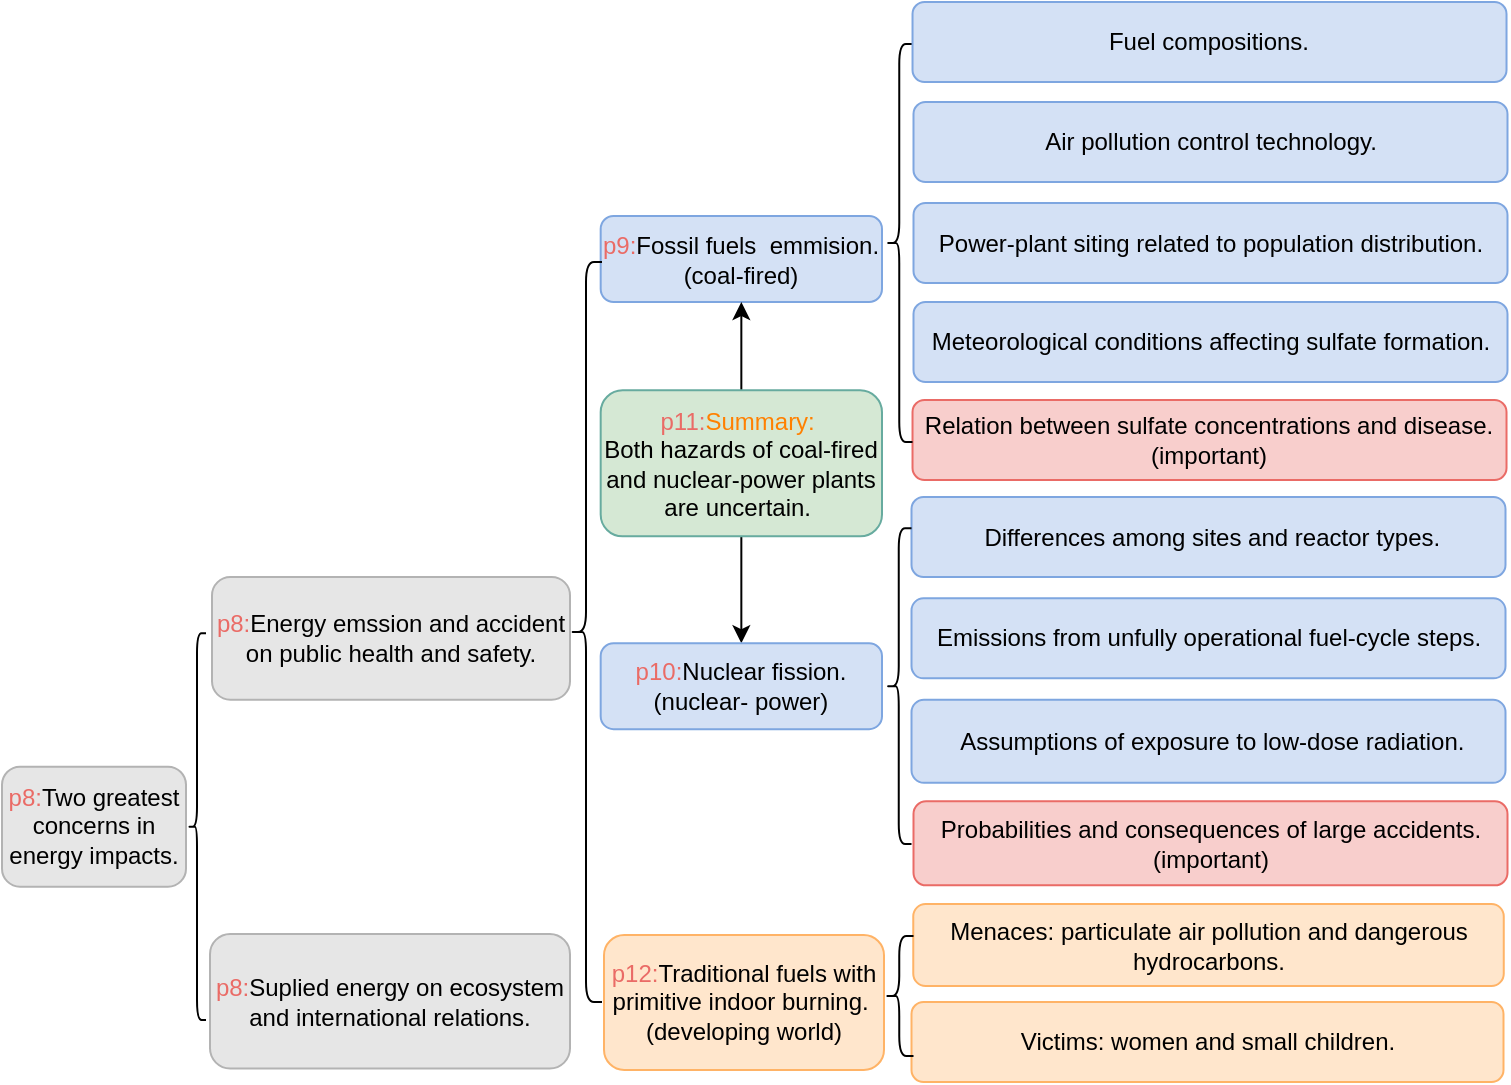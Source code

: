<mxfile version="13.10.4" type="github">
  <diagram id="HV86x6wX_cSF6RMlQHs8" name="Page-1">
    <mxGraphModel dx="1460" dy="624" grid="1" gridSize="10" guides="1" tooltips="1" connect="1" arrows="1" fold="1" page="1" pageScale="1" pageWidth="827" pageHeight="1169" math="0" shadow="0">
      <root>
        <mxCell id="0" />
        <mxCell id="1" parent="0" />
        <mxCell id="3WgbJdYwUAd_oNcYUVg1-1" value="&lt;font color=&quot;#ea6b66&quot;&gt;p8:&lt;/font&gt;Two greatest concerns in energy impacts." style="rounded=1;whiteSpace=wrap;html=1;fillColor=#E6E6E6;strokeColor=#B3B3B3;" parent="1" vertex="1">
          <mxGeometry x="15" y="422.34" width="92" height="60" as="geometry" />
        </mxCell>
        <mxCell id="3WgbJdYwUAd_oNcYUVg1-3" value="" style="shape=curlyBracket;whiteSpace=wrap;html=1;rounded=1;size=0.5;" parent="1" vertex="1">
          <mxGeometry x="108" y="355.68" width="9" height="193.32" as="geometry" />
        </mxCell>
        <mxCell id="3WgbJdYwUAd_oNcYUVg1-4" value="&lt;font color=&quot;#ea6b66&quot;&gt;p8:&lt;/font&gt;Suplied energy on ecosystem and international relations." style="rounded=1;whiteSpace=wrap;html=1;fillColor=#E6E6E6;strokeColor=#B3B3B3;" parent="1" vertex="1">
          <mxGeometry x="119" y="506" width="180" height="67.25" as="geometry" />
        </mxCell>
        <mxCell id="3WgbJdYwUAd_oNcYUVg1-5" value="&lt;font color=&quot;#ea6b66&quot;&gt;p8:&lt;/font&gt;Energy emssion and accident on public health and safety." style="rounded=1;whiteSpace=wrap;html=1;fillColor=#E6E6E6;strokeColor=#B3B3B3;" parent="1" vertex="1">
          <mxGeometry x="120" y="327.5" width="179" height="61.37" as="geometry" />
        </mxCell>
        <mxCell id="3WgbJdYwUAd_oNcYUVg1-11" value="Air pollution control technology." style="rounded=1;whiteSpace=wrap;html=1;fillColor=#D4E1F5;strokeColor=#7EA6E0;" parent="1" vertex="1">
          <mxGeometry x="470.75" y="90" width="297" height="40" as="geometry" />
        </mxCell>
        <mxCell id="3WgbJdYwUAd_oNcYUVg1-12" value="Power-plant siting related to population distribution." style="rounded=1;whiteSpace=wrap;html=1;fillColor=#D4E1F5;strokeColor=#7EA6E0;" parent="1" vertex="1">
          <mxGeometry x="470.75" y="140.5" width="297" height="40" as="geometry" />
        </mxCell>
        <mxCell id="3WgbJdYwUAd_oNcYUVg1-13" value="Meteorological conditions affecting sulfate formation." style="rounded=1;whiteSpace=wrap;html=1;fillColor=#D4E1F5;strokeColor=#7EA6E0;" parent="1" vertex="1">
          <mxGeometry x="470.75" y="190" width="297" height="40" as="geometry" />
        </mxCell>
        <mxCell id="3WgbJdYwUAd_oNcYUVg1-14" value="Relation between sulfate concentrations and disease. &lt;br&gt;(important)" style="rounded=1;whiteSpace=wrap;html=1;fillColor=#F8CECC;strokeColor=#EA6B66;" parent="1" vertex="1">
          <mxGeometry x="470.26" y="239" width="297" height="40" as="geometry" />
        </mxCell>
        <mxCell id="3WgbJdYwUAd_oNcYUVg1-15" value="" style="shape=curlyBracket;whiteSpace=wrap;html=1;rounded=1;size=0.5;" parent="1" vertex="1">
          <mxGeometry x="457" y="61" width="13.26" height="199" as="geometry" />
        </mxCell>
        <mxCell id="3WgbJdYwUAd_oNcYUVg1-17" value="&amp;nbsp;Differences among sites and reactor types." style="rounded=1;whiteSpace=wrap;html=1;fillColor=#D4E1F5;strokeColor=#7EA6E0;" parent="1" vertex="1">
          <mxGeometry x="469.75" y="287.5" width="297" height="40" as="geometry" />
        </mxCell>
        <mxCell id="3WgbJdYwUAd_oNcYUVg1-18" value="Emissions from unfully operational fuel-cycle steps." style="rounded=1;whiteSpace=wrap;html=1;fillColor=#D4E1F5;strokeColor=#7EA6E0;" parent="1" vertex="1">
          <mxGeometry x="469.75" y="338.18" width="297" height="40" as="geometry" />
        </mxCell>
        <mxCell id="3WgbJdYwUAd_oNcYUVg1-19" value="&amp;nbsp;Assumptions of exposure to low-dose radiation." style="rounded=1;whiteSpace=wrap;html=1;fillColor=#D4E1F5;strokeColor=#7EA6E0;" parent="1" vertex="1">
          <mxGeometry x="469.75" y="388.87" width="297" height="41.5" as="geometry" />
        </mxCell>
        <mxCell id="3WgbJdYwUAd_oNcYUVg1-20" value="Probabilities and consequences of large accidents. (important)" style="rounded=1;whiteSpace=wrap;html=1;fillColor=#F8CECC;strokeColor=#EA6B66;" parent="1" vertex="1">
          <mxGeometry x="470.75" y="439.68" width="297" height="42" as="geometry" />
        </mxCell>
        <mxCell id="3WgbJdYwUAd_oNcYUVg1-21" value="" style="shape=curlyBracket;whiteSpace=wrap;html=1;rounded=1;size=0.5;" parent="1" vertex="1">
          <mxGeometry x="457" y="303.18" width="12.75" height="157.82" as="geometry" />
        </mxCell>
        <mxCell id="3WgbJdYwUAd_oNcYUVg1-33" value="Victims: women and small children." style="rounded=1;whiteSpace=wrap;html=1;fillColor=#FFE6CC;strokeColor=#FFB366;" parent="1" vertex="1">
          <mxGeometry x="469.75" y="540" width="296" height="40" as="geometry" />
        </mxCell>
        <mxCell id="3WgbJdYwUAd_oNcYUVg1-37" value="&lt;font color=&quot;#ea6b66&quot;&gt;p9:&lt;/font&gt;Fossil fuels&amp;nbsp; emmision. (coal-fired)" style="rounded=1;whiteSpace=wrap;html=1;fillColor=#D4E1F5;strokeColor=#7EA6E0;" parent="1" vertex="1">
          <mxGeometry x="314.34" y="147" width="140.66" height="43" as="geometry" />
        </mxCell>
        <mxCell id="3WgbJdYwUAd_oNcYUVg1-38" value="" style="shape=curlyBracket;whiteSpace=wrap;html=1;rounded=1;size=0.5;" parent="1" vertex="1">
          <mxGeometry x="299" y="170" width="16" height="370" as="geometry" />
        </mxCell>
        <mxCell id="3WgbJdYwUAd_oNcYUVg1-102" value="Menaces: particulate air pollution and dangerous hydrocarbons." style="rounded=1;whiteSpace=wrap;html=1;fillColor=#FFE6CC;strokeColor=#FFB366;" parent="1" vertex="1">
          <mxGeometry x="470.63" y="491" width="295.25" height="41" as="geometry" />
        </mxCell>
        <mxCell id="3WgbJdYwUAd_oNcYUVg1-103" value="" style="shape=curlyBracket;whiteSpace=wrap;html=1;rounded=1;" parent="1" vertex="1">
          <mxGeometry x="456.5" y="507" width="14.25" height="60" as="geometry" />
        </mxCell>
        <mxCell id="3WgbJdYwUAd_oNcYUVg1-137" value="Fuel compositions." style="rounded=1;whiteSpace=wrap;html=1;fillColor=#D4E1F5;strokeColor=#7EA6E0;" parent="1" vertex="1">
          <mxGeometry x="470.26" y="40" width="297" height="40" as="geometry" />
        </mxCell>
        <mxCell id="3WgbJdYwUAd_oNcYUVg1-144" value="&lt;font color=&quot;#ea6b66&quot;&gt;p12:&lt;/font&gt;Traditional fuels with primitive indoor burning.&amp;nbsp;&lt;br&gt;(developing world)" style="rounded=1;whiteSpace=wrap;html=1;fillColor=#FFE6CC;strokeColor=#FFB366;" parent="1" vertex="1">
          <mxGeometry x="316" y="506.5" width="140" height="67.5" as="geometry" />
        </mxCell>
        <mxCell id="LgpAU1ASlen3jR-h9CQE-3" value="" style="edgeStyle=orthogonalEdgeStyle;rounded=0;orthogonalLoop=1;jettySize=auto;html=1;" parent="1" source="LgpAU1ASlen3jR-h9CQE-2" target="3WgbJdYwUAd_oNcYUVg1-37" edge="1">
          <mxGeometry relative="1" as="geometry" />
        </mxCell>
        <mxCell id="LgpAU1ASlen3jR-h9CQE-6" value="" style="edgeStyle=orthogonalEdgeStyle;rounded=0;orthogonalLoop=1;jettySize=auto;html=1;" parent="1" source="LgpAU1ASlen3jR-h9CQE-2" target="LgpAU1ASlen3jR-h9CQE-5" edge="1">
          <mxGeometry relative="1" as="geometry" />
        </mxCell>
        <mxCell id="LgpAU1ASlen3jR-h9CQE-2" value="&lt;span style=&quot;font-family: &amp;#34;helvetica&amp;#34;&quot;&gt;&lt;font color=&quot;#ea6b66&quot;&gt;p11:&lt;/font&gt;&lt;font color=&quot;#ff8000&quot;&gt;Summary:&lt;/font&gt;&amp;nbsp;&lt;br&gt;&lt;/span&gt;&lt;span style=&quot;font-family: &amp;#34;helvetica&amp;#34;&quot;&gt;Both&amp;nbsp;&lt;/span&gt;&lt;span style=&quot;font-family: &amp;#34;helvetica&amp;#34;&quot;&gt;hazards of coal-fired and nuclear-power plants are uncertain.&amp;nbsp;&lt;/span&gt;" style="rounded=1;whiteSpace=wrap;html=1;fillColor=#D5E8D4;strokeColor=#67AB9F;" parent="1" vertex="1">
          <mxGeometry x="314.34" y="234.18" width="140.66" height="73" as="geometry" />
        </mxCell>
        <mxCell id="LgpAU1ASlen3jR-h9CQE-5" value="&lt;font color=&quot;#ea6b66&quot;&gt;p10:&lt;/font&gt;&lt;span&gt;Nuclear fission.&lt;/span&gt;&lt;br&gt;&lt;span&gt;(nuclear- power)&lt;/span&gt;" style="rounded=1;whiteSpace=wrap;html=1;fillColor=#D4E1F5;strokeColor=#7EA6E0;" parent="1" vertex="1">
          <mxGeometry x="314.34" y="360.59" width="140.66" height="43" as="geometry" />
        </mxCell>
      </root>
    </mxGraphModel>
  </diagram>
</mxfile>
